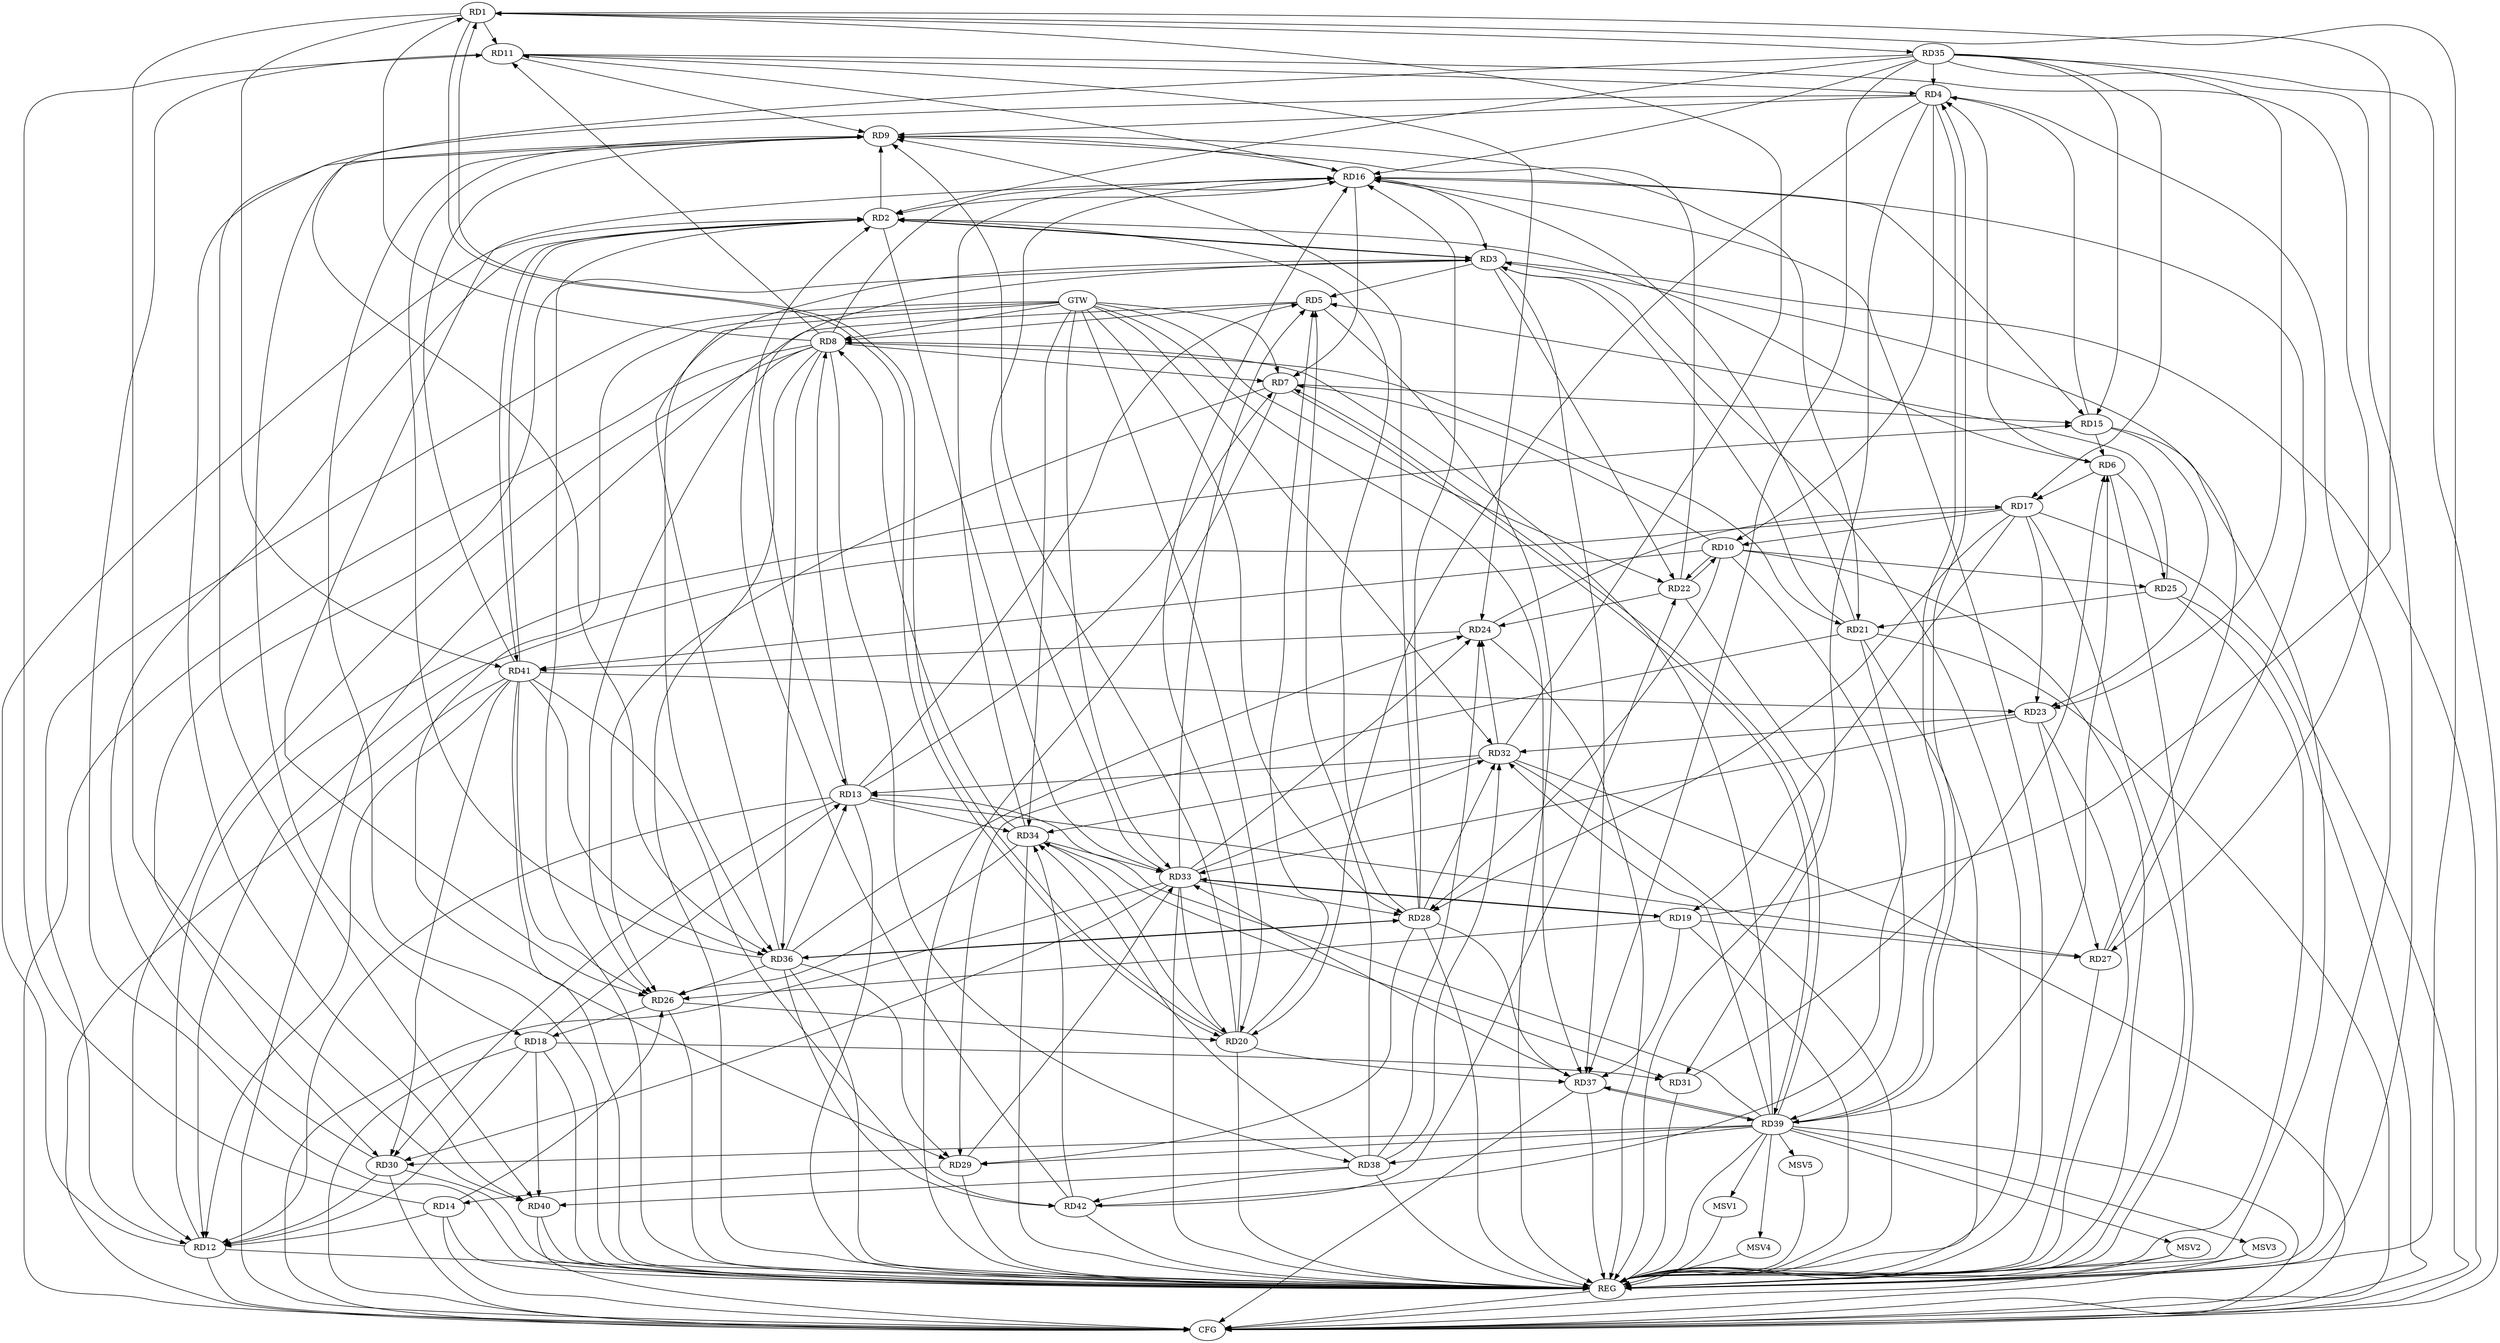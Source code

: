 strict digraph G {
  RD1 [ label="RD1" ];
  RD2 [ label="RD2" ];
  RD3 [ label="RD3" ];
  RD4 [ label="RD4" ];
  RD5 [ label="RD5" ];
  RD6 [ label="RD6" ];
  RD7 [ label="RD7" ];
  RD8 [ label="RD8" ];
  RD9 [ label="RD9" ];
  RD10 [ label="RD10" ];
  RD11 [ label="RD11" ];
  RD12 [ label="RD12" ];
  RD13 [ label="RD13" ];
  RD14 [ label="RD14" ];
  RD15 [ label="RD15" ];
  RD16 [ label="RD16" ];
  RD17 [ label="RD17" ];
  RD18 [ label="RD18" ];
  RD19 [ label="RD19" ];
  RD20 [ label="RD20" ];
  RD21 [ label="RD21" ];
  RD22 [ label="RD22" ];
  RD23 [ label="RD23" ];
  RD24 [ label="RD24" ];
  RD25 [ label="RD25" ];
  RD26 [ label="RD26" ];
  RD27 [ label="RD27" ];
  RD28 [ label="RD28" ];
  RD29 [ label="RD29" ];
  RD30 [ label="RD30" ];
  RD31 [ label="RD31" ];
  RD32 [ label="RD32" ];
  RD33 [ label="RD33" ];
  RD34 [ label="RD34" ];
  RD35 [ label="RD35" ];
  RD36 [ label="RD36" ];
  RD37 [ label="RD37" ];
  RD38 [ label="RD38" ];
  RD39 [ label="RD39" ];
  RD40 [ label="RD40" ];
  RD41 [ label="RD41" ];
  RD42 [ label="RD42" ];
  GTW [ label="GTW" ];
  REG [ label="REG" ];
  CFG [ label="CFG" ];
  MSV1 [ label="MSV1" ];
  MSV2 [ label="MSV2" ];
  MSV3 [ label="MSV3" ];
  MSV4 [ label="MSV4" ];
  MSV5 [ label="MSV5" ];
  RD8 -> RD1;
  RD1 -> RD11;
  RD19 -> RD1;
  RD1 -> RD20;
  RD20 -> RD1;
  RD32 -> RD1;
  RD1 -> RD35;
  RD1 -> RD40;
  RD1 -> RD41;
  RD2 -> RD3;
  RD3 -> RD2;
  RD2 -> RD6;
  RD2 -> RD9;
  RD12 -> RD2;
  RD16 -> RD2;
  RD28 -> RD2;
  RD30 -> RD2;
  RD2 -> RD33;
  RD35 -> RD2;
  RD2 -> RD41;
  RD41 -> RD2;
  RD42 -> RD2;
  RD3 -> RD5;
  RD3 -> RD13;
  RD16 -> RD3;
  RD21 -> RD3;
  RD3 -> RD22;
  RD27 -> RD3;
  RD3 -> RD30;
  RD36 -> RD3;
  RD3 -> RD37;
  RD6 -> RD4;
  RD4 -> RD9;
  RD4 -> RD10;
  RD11 -> RD4;
  RD15 -> RD4;
  RD4 -> RD20;
  RD4 -> RD31;
  RD35 -> RD4;
  RD4 -> RD39;
  RD39 -> RD4;
  RD4 -> RD40;
  RD5 -> RD8;
  RD13 -> RD5;
  RD20 -> RD5;
  RD25 -> RD5;
  RD33 -> RD5;
  RD38 -> RD5;
  RD15 -> RD6;
  RD6 -> RD17;
  RD6 -> RD25;
  RD31 -> RD6;
  RD39 -> RD6;
  RD8 -> RD7;
  RD10 -> RD7;
  RD13 -> RD7;
  RD7 -> RD15;
  RD16 -> RD7;
  RD7 -> RD26;
  RD7 -> RD39;
  RD39 -> RD7;
  RD8 -> RD11;
  RD8 -> RD12;
  RD13 -> RD8;
  RD8 -> RD16;
  RD8 -> RD21;
  RD8 -> RD26;
  RD34 -> RD8;
  RD8 -> RD36;
  RD8 -> RD38;
  RD39 -> RD8;
  RD11 -> RD9;
  RD9 -> RD16;
  RD9 -> RD18;
  RD20 -> RD9;
  RD9 -> RD21;
  RD22 -> RD9;
  RD28 -> RD9;
  RD36 -> RD9;
  RD9 -> RD40;
  RD41 -> RD9;
  RD17 -> RD10;
  RD10 -> RD22;
  RD22 -> RD10;
  RD10 -> RD25;
  RD10 -> RD28;
  RD10 -> RD39;
  RD10 -> RD41;
  RD14 -> RD11;
  RD16 -> RD11;
  RD11 -> RD24;
  RD11 -> RD27;
  RD13 -> RD12;
  RD14 -> RD12;
  RD12 -> RD15;
  RD17 -> RD12;
  RD18 -> RD12;
  RD30 -> RD12;
  RD41 -> RD12;
  RD18 -> RD13;
  RD13 -> RD27;
  RD13 -> RD30;
  RD32 -> RD13;
  RD13 -> RD34;
  RD36 -> RD13;
  RD39 -> RD13;
  RD14 -> RD26;
  RD29 -> RD14;
  RD16 -> RD15;
  RD15 -> RD23;
  RD35 -> RD15;
  RD20 -> RD16;
  RD21 -> RD16;
  RD16 -> RD26;
  RD27 -> RD16;
  RD28 -> RD16;
  RD33 -> RD16;
  RD34 -> RD16;
  RD35 -> RD16;
  RD17 -> RD19;
  RD17 -> RD23;
  RD24 -> RD17;
  RD17 -> RD28;
  RD35 -> RD17;
  RD26 -> RD18;
  RD18 -> RD31;
  RD18 -> RD40;
  RD19 -> RD26;
  RD19 -> RD27;
  RD19 -> RD33;
  RD33 -> RD19;
  RD19 -> RD37;
  RD26 -> RD20;
  RD33 -> RD20;
  RD20 -> RD34;
  RD20 -> RD37;
  RD25 -> RD21;
  RD21 -> RD29;
  RD21 -> RD42;
  RD22 -> RD24;
  RD42 -> RD22;
  RD23 -> RD27;
  RD23 -> RD32;
  RD23 -> RD33;
  RD35 -> RD23;
  RD41 -> RD23;
  RD32 -> RD24;
  RD33 -> RD24;
  RD36 -> RD24;
  RD38 -> RD24;
  RD24 -> RD41;
  RD34 -> RD26;
  RD36 -> RD26;
  RD41 -> RD26;
  RD28 -> RD29;
  RD28 -> RD32;
  RD33 -> RD28;
  RD28 -> RD36;
  RD36 -> RD28;
  RD28 -> RD37;
  RD29 -> RD33;
  RD36 -> RD29;
  RD39 -> RD29;
  RD33 -> RD30;
  RD39 -> RD30;
  RD41 -> RD30;
  RD34 -> RD31;
  RD33 -> RD32;
  RD32 -> RD34;
  RD38 -> RD32;
  RD39 -> RD32;
  RD34 -> RD33;
  RD37 -> RD33;
  RD38 -> RD34;
  RD42 -> RD34;
  RD35 -> RD36;
  RD35 -> RD37;
  RD41 -> RD36;
  RD36 -> RD42;
  RD37 -> RD39;
  RD39 -> RD37;
  RD39 -> RD38;
  RD38 -> RD40;
  RD38 -> RD42;
  RD41 -> RD42;
  GTW -> RD36;
  GTW -> RD12;
  GTW -> RD33;
  GTW -> RD28;
  GTW -> RD34;
  GTW -> RD8;
  GTW -> RD20;
  GTW -> RD29;
  GTW -> RD37;
  GTW -> RD22;
  GTW -> RD7;
  GTW -> RD32;
  RD1 -> REG;
  RD2 -> REG;
  RD3 -> REG;
  RD4 -> REG;
  RD5 -> REG;
  RD6 -> REG;
  RD7 -> REG;
  RD8 -> REG;
  RD9 -> REG;
  RD10 -> REG;
  RD11 -> REG;
  RD12 -> REG;
  RD13 -> REG;
  RD14 -> REG;
  RD15 -> REG;
  RD16 -> REG;
  RD17 -> REG;
  RD18 -> REG;
  RD19 -> REG;
  RD20 -> REG;
  RD21 -> REG;
  RD22 -> REG;
  RD23 -> REG;
  RD24 -> REG;
  RD25 -> REG;
  RD26 -> REG;
  RD27 -> REG;
  RD28 -> REG;
  RD29 -> REG;
  RD30 -> REG;
  RD31 -> REG;
  RD32 -> REG;
  RD33 -> REG;
  RD34 -> REG;
  RD35 -> REG;
  RD36 -> REG;
  RD37 -> REG;
  RD38 -> REG;
  RD39 -> REG;
  RD40 -> REG;
  RD41 -> REG;
  RD42 -> REG;
  RD17 -> CFG;
  RD40 -> CFG;
  RD37 -> CFG;
  RD12 -> CFG;
  RD5 -> CFG;
  RD32 -> CFG;
  RD3 -> CFG;
  RD30 -> CFG;
  RD21 -> CFG;
  RD35 -> CFG;
  RD41 -> CFG;
  RD39 -> CFG;
  RD8 -> CFG;
  RD25 -> CFG;
  RD33 -> CFG;
  RD18 -> CFG;
  RD14 -> CFG;
  REG -> CFG;
  RD39 -> MSV1;
  MSV1 -> REG;
  RD39 -> MSV2;
  MSV2 -> REG;
  MSV2 -> CFG;
  RD39 -> MSV3;
  MSV3 -> REG;
  MSV3 -> CFG;
  RD39 -> MSV4;
  MSV4 -> REG;
  RD39 -> MSV5;
  MSV5 -> REG;
}

